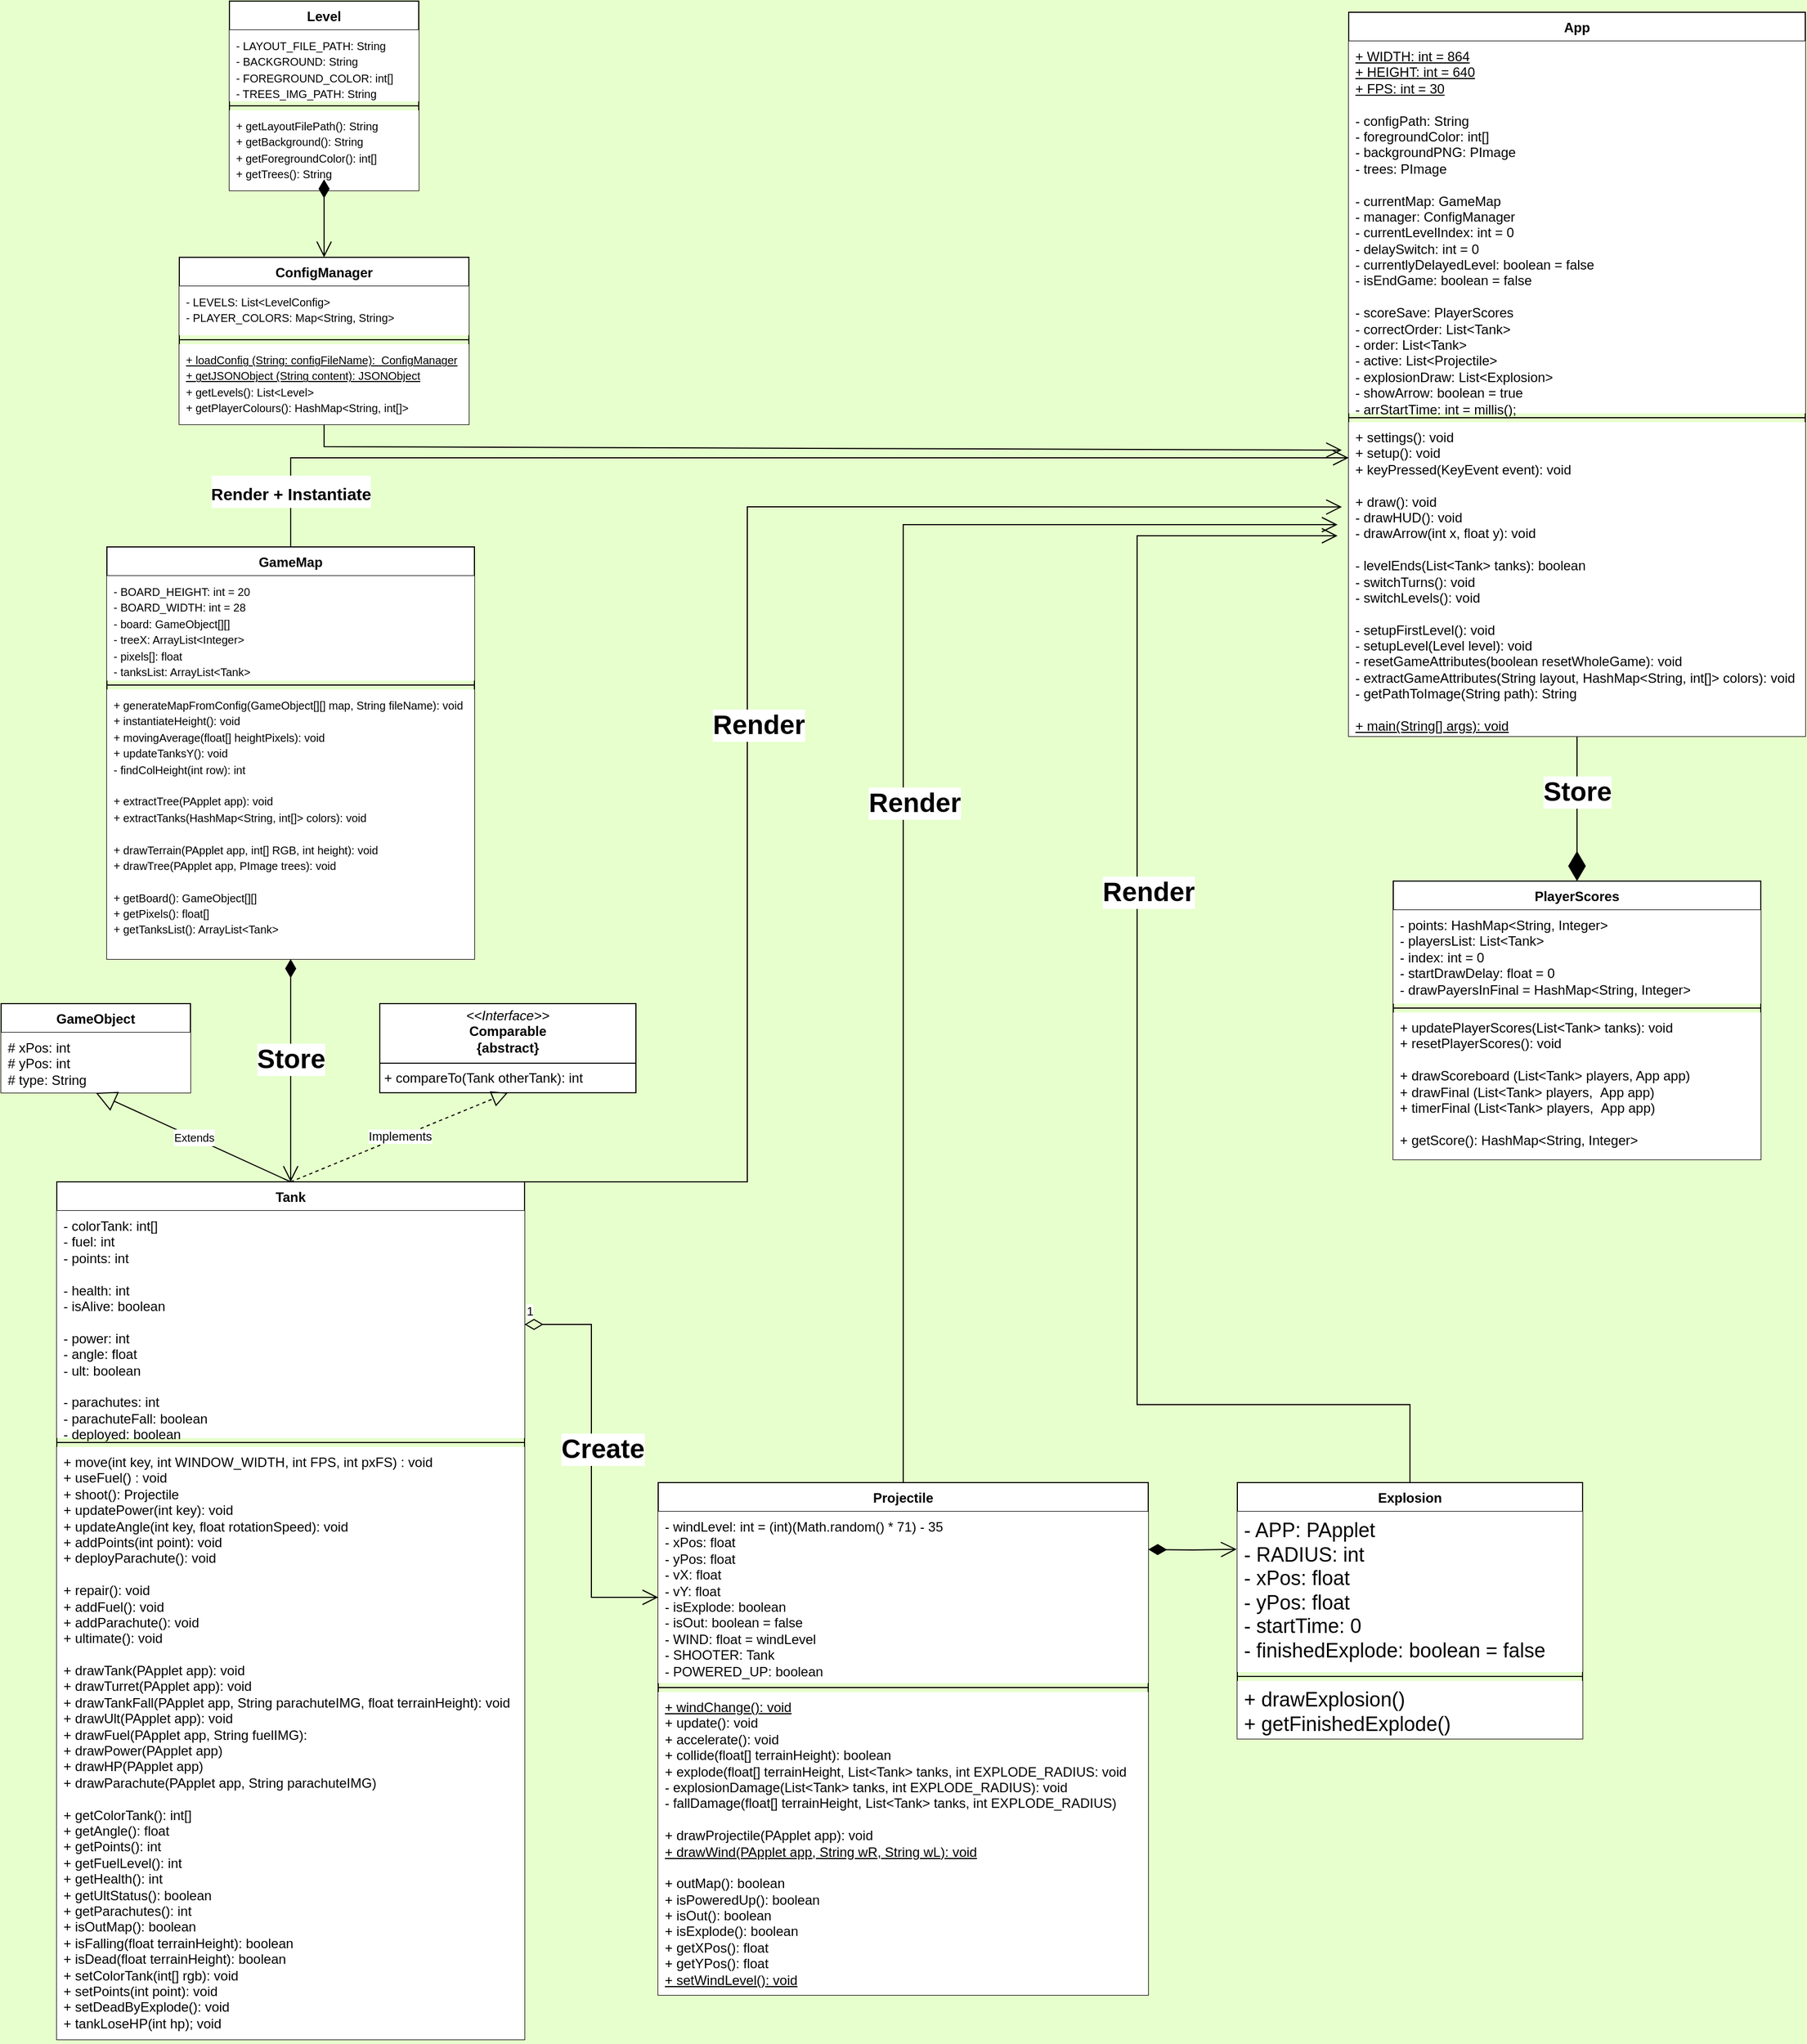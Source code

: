 <mxfile version="24.3.1" type="github">
  <diagram name="Page-1" id="6133507b-19e7-1e82-6fc7-422aa6c4b21f">
    <mxGraphModel dx="2035" dy="2058" grid="1" gridSize="10" guides="1" tooltips="1" connect="1" arrows="1" fold="1" page="1" pageScale="1" pageWidth="1100" pageHeight="850" background="#E6FFCC" math="0" shadow="0">
      <root>
        <mxCell id="0" />
        <mxCell id="1" parent="0" />
        <mxCell id="UTHU-1M57-vCMUskgQRw-25" value="Tank" style="swimlane;fontStyle=1;align=center;verticalAlign=top;childLayout=stackLayout;horizontal=1;startSize=26;horizontalStack=0;resizeParent=1;resizeParentMax=0;resizeLast=0;collapsible=1;marginBottom=0;whiteSpace=wrap;html=1;" parent="1" vertex="1">
          <mxGeometry x="130" y="910" width="420" height="770" as="geometry" />
        </mxCell>
        <mxCell id="UTHU-1M57-vCMUskgQRw-26" value="&lt;div&gt;- colorTank: int[]&lt;/div&gt;&lt;div&gt;- fuel: int&lt;/div&gt;&lt;div&gt;- points: int&lt;/div&gt;&lt;div&gt;&lt;br&gt;&lt;/div&gt;&lt;div&gt;- health: int&lt;/div&gt;&lt;div&gt;- isAlive: boolean&lt;/div&gt;&lt;div&gt;&lt;br&gt;&lt;/div&gt;&lt;div&gt;- power: int&lt;/div&gt;&lt;div&gt;- angle: float&lt;/div&gt;&lt;div&gt;- ult: boolean&lt;/div&gt;&lt;div&gt;&lt;br&gt;&lt;/div&gt;&lt;div&gt;- parachutes: int&lt;/div&gt;&lt;div&gt;- parachuteFall: boolean&lt;/div&gt;&lt;div&gt;- deployed: boolean&lt;/div&gt;" style="text;strokeColor=none;fillColor=default;align=left;verticalAlign=top;spacingLeft=4;spacingRight=4;overflow=hidden;rotatable=0;points=[[0,0.5],[1,0.5]];portConstraint=eastwest;whiteSpace=wrap;html=1;" parent="UTHU-1M57-vCMUskgQRw-25" vertex="1">
          <mxGeometry y="26" width="420" height="204" as="geometry" />
        </mxCell>
        <mxCell id="UTHU-1M57-vCMUskgQRw-27" value="" style="line;strokeWidth=1;fillColor=none;align=left;verticalAlign=middle;spacingTop=-1;spacingLeft=3;spacingRight=3;rotatable=0;labelPosition=right;points=[];portConstraint=eastwest;strokeColor=inherit;" parent="UTHU-1M57-vCMUskgQRw-25" vertex="1">
          <mxGeometry y="230" width="420" height="8" as="geometry" />
        </mxCell>
        <mxCell id="UTHU-1M57-vCMUskgQRw-28" value="&lt;font style=&quot;font-size: 12px;&quot;&gt;+ &lt;font style=&quot;&quot;&gt;move(int key,&amp;nbsp;&lt;/font&gt;&lt;/font&gt;&lt;span style=&quot;background-color: initial;&quot;&gt;int WINDOW_WIDTH,&amp;nbsp;&lt;/span&gt;&lt;span style=&quot;background-color: initial;&quot;&gt;int FPS,&amp;nbsp;&lt;/span&gt;&lt;span style=&quot;background-color: initial;&quot;&gt;int pxFS) : void&lt;/span&gt;&lt;div&gt;&lt;div&gt;+ useFuel() : void&lt;/div&gt;&lt;div&gt;+ shoot(): Projectile&lt;/div&gt;&lt;div&gt;&lt;div&gt;+ updatePower(int key): void&lt;/div&gt;&lt;/div&gt;&lt;div&gt;+ updateAngle(int key,&amp;nbsp;&lt;span style=&quot;background-color: initial;&quot;&gt;float rotationSpeed): void&lt;/span&gt;&lt;/div&gt;&lt;div&gt;+ addPoints(int point): void&lt;/div&gt;&lt;div&gt;+ deployParachute(): void&lt;/div&gt;&lt;div&gt;&lt;br&gt;&lt;/div&gt;&lt;div&gt;+ repair(): void&lt;/div&gt;&lt;div&gt;+ addFuel(): void&lt;/div&gt;&lt;div&gt;+ addParachute(): void&lt;/div&gt;&lt;div&gt;+ ultimate(): void&lt;/div&gt;&lt;div&gt;&lt;br&gt;&lt;/div&gt;&lt;div&gt;+ drawTank(PApplet app): void&lt;/div&gt;&lt;/div&gt;&lt;div&gt;+ drawTurret(PApplet app): void&lt;/div&gt;&lt;div&gt;+ drawTankFall(PApplet app,&amp;nbsp;&lt;span style=&quot;background-color: initial;&quot;&gt;String parachuteIMG,&amp;nbsp;&lt;/span&gt;&lt;span style=&quot;background-color: initial;&quot;&gt;float terrainHeight): void&lt;/span&gt;&lt;/div&gt;&lt;div&gt;+ drawUlt(PApplet app): void&lt;/div&gt;&lt;div&gt;+ drawFuel(PApplet app,&amp;nbsp;&lt;span style=&quot;background-color: initial;&quot;&gt;String fuelIMG):&amp;nbsp;&lt;/span&gt;&lt;/div&gt;&lt;div&gt;+ drawPower(PApplet app)&lt;/div&gt;&lt;div&gt;+ drawHP(PApplet app)&lt;/div&gt;&lt;div&gt;+ drawParachute(PApplet app, String&amp;nbsp;&lt;span style=&quot;background-color: initial;&quot;&gt;parachuteIMG&lt;/span&gt;&lt;span style=&quot;background-color: initial;&quot;&gt;)&lt;/span&gt;&lt;/div&gt;&lt;div&gt;&lt;br&gt;&lt;/div&gt;&lt;div&gt;+ getColorTank(): int[]&lt;/div&gt;&lt;div&gt;+ getAngle(): float&lt;/div&gt;&lt;div&gt;+ getPoints(): int&lt;/div&gt;&lt;div&gt;+ getFuelLevel(): int&lt;/div&gt;&lt;div&gt;+ getHealth(): int&lt;/div&gt;&lt;div&gt;+ getUltStatus(): boolean&lt;/div&gt;&lt;div&gt;+ getParachutes(): int&lt;/div&gt;&lt;div&gt;+ isOutMap(): boolean&lt;/div&gt;&lt;div&gt;+ isFalling(float terrainHeight): boolean&lt;/div&gt;&lt;div&gt;+ isDead(&lt;span style=&quot;background-color: initial;&quot;&gt;float terrainHeight&lt;/span&gt;&lt;span style=&quot;background-color: initial;&quot;&gt;): boolean&lt;/span&gt;&lt;/div&gt;&lt;div&gt;+ setColorTank(int[] rgb): void&lt;/div&gt;&lt;div&gt;+ setPoints(int point): void&lt;/div&gt;&lt;div&gt;+ setDeadByExplode(): void&lt;/div&gt;&lt;div&gt;+ tankLoseHP(int hp); void&lt;/div&gt;&lt;div&gt;&lt;br&gt;&lt;/div&gt;" style="text;strokeColor=none;fillColor=default;align=left;verticalAlign=top;spacingLeft=4;spacingRight=4;overflow=hidden;rotatable=0;points=[[0,0.5],[1,0.5]];portConstraint=eastwest;whiteSpace=wrap;html=1;" parent="UTHU-1M57-vCMUskgQRw-25" vertex="1">
          <mxGeometry y="238" width="420" height="532" as="geometry" />
        </mxCell>
        <mxCell id="UTHU-1M57-vCMUskgQRw-30" value="ConfigManager" style="swimlane;fontStyle=1;align=center;verticalAlign=top;childLayout=stackLayout;horizontal=1;startSize=26;horizontalStack=0;resizeParent=1;resizeParentMax=0;resizeLast=0;collapsible=1;marginBottom=0;whiteSpace=wrap;html=1;" parent="1" vertex="1">
          <mxGeometry x="240" y="80" width="260" height="150" as="geometry" />
        </mxCell>
        <mxCell id="UTHU-1M57-vCMUskgQRw-31" value="&lt;font style=&quot;font-size: 10px;&quot;&gt;- LEVELS: List&amp;lt;LevelConfig&amp;gt;&lt;/font&gt;&lt;div&gt;&lt;font style=&quot;font-size: 10px;&quot;&gt;- PLAYER_COLORS: Map&amp;lt;String, String&amp;gt;&lt;/font&gt;&lt;/div&gt;" style="text;strokeColor=none;fillColor=default;align=left;verticalAlign=top;spacingLeft=4;spacingRight=4;overflow=hidden;rotatable=0;points=[[0,0.5],[1,0.5]];portConstraint=eastwest;whiteSpace=wrap;html=1;" parent="UTHU-1M57-vCMUskgQRw-30" vertex="1">
          <mxGeometry y="26" width="260" height="44" as="geometry" />
        </mxCell>
        <mxCell id="UTHU-1M57-vCMUskgQRw-32" value="" style="line;strokeWidth=1;fillColor=none;align=left;verticalAlign=middle;spacingTop=-1;spacingLeft=3;spacingRight=3;rotatable=0;labelPosition=right;points=[];portConstraint=eastwest;strokeColor=inherit;" parent="UTHU-1M57-vCMUskgQRw-30" vertex="1">
          <mxGeometry y="70" width="260" height="8" as="geometry" />
        </mxCell>
        <mxCell id="UTHU-1M57-vCMUskgQRw-33" value="&lt;font style=&quot;font-size: 10px;&quot;&gt;&lt;u&gt;+ loadConfig (String: configFileName): &amp;nbsp;ConfigManager&lt;/u&gt;&lt;div style=&quot;font-size: 12px;&quot;&gt;&lt;font style=&quot;font-size: 10px;&quot;&gt;&lt;u&gt;+ getJSONObject (String content): JSONObject&lt;/u&gt;&lt;/font&gt;&lt;/div&gt;+ getLevels(): List&amp;lt;Level&amp;gt;&lt;/font&gt;&lt;div&gt;&lt;font style=&quot;font-size: 10px;&quot;&gt;+ getPlayerColours(): HashMap&amp;lt;String, int[]&amp;gt;&lt;/font&gt;&lt;/div&gt;" style="text;strokeColor=none;fillColor=default;align=left;verticalAlign=top;spacingLeft=4;spacingRight=4;overflow=hidden;rotatable=0;points=[[0,0.5],[1,0.5]];portConstraint=eastwest;whiteSpace=wrap;html=1;" parent="UTHU-1M57-vCMUskgQRw-30" vertex="1">
          <mxGeometry y="78" width="260" height="72" as="geometry" />
        </mxCell>
        <mxCell id="UTHU-1M57-vCMUskgQRw-36" value="Level" style="swimlane;fontStyle=1;align=center;verticalAlign=top;childLayout=stackLayout;horizontal=1;startSize=26;horizontalStack=0;resizeParent=1;resizeParentMax=0;resizeLast=0;collapsible=1;marginBottom=0;whiteSpace=wrap;html=1;" parent="1" vertex="1">
          <mxGeometry x="285" y="-150" width="170" height="170" as="geometry" />
        </mxCell>
        <mxCell id="UTHU-1M57-vCMUskgQRw-37" value="&lt;div&gt;&lt;font style=&quot;font-size: 10px;&quot;&gt;- LAYOUT_FILE_PATH:&amp;nbsp;&lt;/font&gt;&lt;span style=&quot;font-size: 10px;&quot;&gt;String&lt;/span&gt;&lt;br&gt;&lt;/div&gt;&lt;div&gt;&lt;span style=&quot;background-color: initial;&quot;&gt;&lt;font style=&quot;font-size: 10px;&quot;&gt;- BACKGROUND:&amp;nbsp;&lt;/font&gt;&lt;/span&gt;&lt;span style=&quot;font-size: 10px;&quot;&gt;String&amp;nbsp;&lt;/span&gt;&lt;div&gt;&lt;font style=&quot;font-size: 10px;&quot;&gt;- FOREGROUND_COLOR: int[]&lt;/font&gt;&lt;/div&gt;&lt;div&gt;&lt;font style=&quot;font-size: 10px;&quot;&gt;- TREES_IMG_PATH:&amp;nbsp;&lt;/font&gt;&lt;span style=&quot;font-size: 10px; background-color: initial;&quot;&gt;String&lt;/span&gt;&lt;/div&gt;&lt;/div&gt;" style="text;strokeColor=none;fillColor=default;align=left;verticalAlign=top;spacingLeft=4;spacingRight=4;overflow=hidden;rotatable=0;points=[[0,0.5],[1,0.5]];portConstraint=eastwest;whiteSpace=wrap;html=1;" parent="UTHU-1M57-vCMUskgQRw-36" vertex="1">
          <mxGeometry y="26" width="170" height="64" as="geometry" />
        </mxCell>
        <mxCell id="UTHU-1M57-vCMUskgQRw-38" value="" style="line;strokeWidth=1;fillColor=none;align=left;verticalAlign=middle;spacingTop=-1;spacingLeft=3;spacingRight=3;rotatable=0;labelPosition=right;points=[];portConstraint=eastwest;strokeColor=inherit;" parent="UTHU-1M57-vCMUskgQRw-36" vertex="1">
          <mxGeometry y="90" width="170" height="8" as="geometry" />
        </mxCell>
        <mxCell id="UTHU-1M57-vCMUskgQRw-39" value="&lt;font size=&quot;1&quot;&gt;+ getLayoutFilePath(): String&lt;/font&gt;&lt;div&gt;&lt;font size=&quot;1&quot;&gt;+ getBackground(): String&lt;/font&gt;&lt;/div&gt;&lt;div&gt;&lt;font size=&quot;1&quot;&gt;+ getForegroundColor(): int[]&lt;/font&gt;&lt;/div&gt;&lt;div&gt;&lt;font size=&quot;1&quot;&gt;+ getTrees(): String&lt;/font&gt;&lt;/div&gt;" style="text;strokeColor=none;fillColor=default;align=left;verticalAlign=top;spacingLeft=4;spacingRight=4;overflow=hidden;rotatable=0;points=[[0,0.5],[1,0.5]];portConstraint=eastwest;whiteSpace=wrap;html=1;" parent="UTHU-1M57-vCMUskgQRw-36" vertex="1">
          <mxGeometry y="98" width="170" height="72" as="geometry" />
        </mxCell>
        <mxCell id="UTHU-1M57-vCMUskgQRw-44" value="Projectile" style="swimlane;fontStyle=1;align=center;verticalAlign=top;childLayout=stackLayout;horizontal=1;startSize=26;horizontalStack=0;resizeParent=1;resizeParentMax=0;resizeLast=0;collapsible=1;marginBottom=0;whiteSpace=wrap;html=1;" parent="1" vertex="1">
          <mxGeometry x="670" y="1180" width="440" height="460" as="geometry" />
        </mxCell>
        <mxCell id="UTHU-1M57-vCMUskgQRw-45" value="&lt;div&gt;&lt;font style=&quot;font-size: 12px;&quot;&gt;- windLevel: int = (int)(Math.random() * 71) - 35&amp;nbsp;&lt;/font&gt;&lt;/div&gt;&lt;div&gt;&lt;font style=&quot;font-size: 12px;&quot;&gt;- xPos: float&lt;/font&gt;&lt;/div&gt;&lt;div&gt;&lt;font style=&quot;font-size: 12px;&quot;&gt;- yPos: float&lt;/font&gt;&lt;/div&gt;&lt;div&gt;&lt;font style=&quot;font-size: 12px;&quot;&gt;- vX: float&lt;/font&gt;&lt;/div&gt;&lt;div&gt;&lt;font style=&quot;font-size: 12px;&quot;&gt;- vY: float&lt;/font&gt;&lt;/div&gt;&lt;div&gt;&lt;font style=&quot;font-size: 12px;&quot;&gt;- isExplode: boolean&lt;/font&gt;&lt;/div&gt;&lt;div&gt;&lt;font style=&quot;font-size: 12px;&quot;&gt;- isOut: boolean = false&lt;/font&gt;&lt;/div&gt;&lt;div&gt;&lt;font style=&quot;font-size: 12px;&quot;&gt;- WIND: float = windLevel&lt;/font&gt;&lt;/div&gt;&lt;div&gt;&lt;font style=&quot;font-size: 12px;&quot;&gt;- SHOOTER: Tank&lt;/font&gt;&lt;/div&gt;&lt;div&gt;&lt;font style=&quot;font-size: 12px;&quot;&gt;- POWERED_UP: boolean&lt;/font&gt;&lt;/div&gt;&lt;div&gt;&lt;font style=&quot;font-size: 10px;&quot;&gt;&lt;br&gt;&lt;/font&gt;&lt;/div&gt;" style="text;strokeColor=none;fillColor=default;align=left;verticalAlign=top;spacingLeft=4;spacingRight=4;overflow=hidden;rotatable=0;points=[[0,0.5],[1,0.5]];portConstraint=eastwest;whiteSpace=wrap;html=1;" parent="UTHU-1M57-vCMUskgQRw-44" vertex="1">
          <mxGeometry y="26" width="440" height="154" as="geometry" />
        </mxCell>
        <mxCell id="UTHU-1M57-vCMUskgQRw-46" value="" style="line;strokeWidth=1;fillColor=none;align=left;verticalAlign=middle;spacingTop=-1;spacingLeft=3;spacingRight=3;rotatable=0;labelPosition=right;points=[];portConstraint=eastwest;strokeColor=inherit;" parent="UTHU-1M57-vCMUskgQRw-44" vertex="1">
          <mxGeometry y="180" width="440" height="8" as="geometry" />
        </mxCell>
        <mxCell id="UTHU-1M57-vCMUskgQRw-47" value="&lt;font style=&quot;font-size: 12px;&quot;&gt;&lt;u&gt;+ windChange(): void&lt;/u&gt;&lt;/font&gt;&lt;div&gt;&lt;font style=&quot;font-size: 12px;&quot;&gt;+ update(): void&lt;/font&gt;&lt;/div&gt;&lt;div&gt;&lt;font style=&quot;font-size: 12px;&quot;&gt;+ accelerate(): void&lt;/font&gt;&lt;/div&gt;&lt;div&gt;&lt;font style=&quot;font-size: 12px;&quot;&gt;+ collide(float[] terrainHeight): boolean&lt;/font&gt;&lt;/div&gt;&lt;div&gt;&lt;font style=&quot;font-size: 12px;&quot;&gt;+ explode(float[] terrainHeight, List&amp;lt;Tank&amp;gt; tanks, int EXPLODE_RADIUS: void&lt;/font&gt;&lt;/div&gt;&lt;div&gt;&lt;font style=&quot;font-size: 12px;&quot;&gt;- explosionDamage(List&amp;lt;Tank&amp;gt; tanks, int EXPLODE_RADIUS): void&lt;/font&gt;&lt;/div&gt;&lt;div&gt;&lt;font style=&quot;font-size: 12px;&quot;&gt;- fallDamage(float[] terrainHeight, List&amp;lt;Tank&amp;gt; tanks, int EXPLODE_RADIUS)&lt;/font&gt;&lt;/div&gt;&lt;div&gt;&lt;font style=&quot;font-size: 12px;&quot;&gt;&lt;br&gt;&lt;/font&gt;&lt;/div&gt;&lt;div&gt;&lt;font style=&quot;font-size: 12px;&quot;&gt;+ drawProjectile(PApplet app): void&lt;/font&gt;&lt;/div&gt;&lt;div&gt;&lt;font style=&quot;font-size: 12px;&quot;&gt;&lt;u&gt;+ drawWind(PApplet app, String wR, String wL): void&lt;/u&gt;&lt;/font&gt;&lt;/div&gt;&lt;div&gt;&lt;br&gt;&lt;/div&gt;&lt;div&gt;+ outMap(): boolean&lt;/div&gt;&lt;div&gt;+ isPoweredUp(): boolean&lt;/div&gt;&lt;div&gt;+ isOut(): boolean&lt;/div&gt;&lt;div&gt;+ isExplode(): boolean&lt;/div&gt;&lt;div&gt;+ getXPos(): float&lt;/div&gt;&lt;div&gt;+ getYPos(): float&lt;/div&gt;&lt;div&gt;&lt;u&gt;+ setWindLevel(): void&lt;/u&gt;&lt;/div&gt;" style="text;strokeColor=none;fillColor=default;align=left;verticalAlign=top;spacingLeft=4;spacingRight=4;overflow=hidden;rotatable=0;points=[[0,0.5],[1,0.5]];portConstraint=eastwest;whiteSpace=wrap;html=1;" parent="UTHU-1M57-vCMUskgQRw-44" vertex="1">
          <mxGeometry y="188" width="440" height="272" as="geometry" />
        </mxCell>
        <mxCell id="UTHU-1M57-vCMUskgQRw-48" value="GameMap" style="swimlane;fontStyle=1;align=center;verticalAlign=top;childLayout=stackLayout;horizontal=1;startSize=26;horizontalStack=0;resizeParent=1;resizeParentMax=0;resizeLast=0;collapsible=1;marginBottom=0;whiteSpace=wrap;html=1;" parent="1" vertex="1">
          <mxGeometry x="175" y="340" width="330" height="370" as="geometry" />
        </mxCell>
        <mxCell id="UTHU-1M57-vCMUskgQRw-49" value="&lt;div&gt;&lt;font style=&quot;font-size: 10px;&quot;&gt;- BOARD_HEIGHT: int = 20&lt;/font&gt;&lt;/div&gt;&lt;div&gt;&lt;font style=&quot;font-size: 10px;&quot;&gt;- BOARD_WIDTH: int = 28&lt;/font&gt;&lt;/div&gt;&lt;font style=&quot;font-size: 10px;&quot;&gt;- board: GameObject[][]&lt;/font&gt;&lt;div&gt;&lt;font style=&quot;font-size: 10px;&quot;&gt;- treeX: ArrayList&amp;lt;Integer&amp;gt;&lt;/font&gt;&lt;/div&gt;&lt;div&gt;&lt;font style=&quot;font-size: 10px;&quot;&gt;- pixels[]: float&lt;/font&gt;&lt;/div&gt;&lt;div&gt;&lt;font style=&quot;font-size: 10px;&quot;&gt;- tanksList: ArrayList&amp;lt;Tank&amp;gt;&lt;/font&gt;&lt;/div&gt;" style="text;strokeColor=none;fillColor=default;align=left;verticalAlign=top;spacingLeft=4;spacingRight=4;overflow=hidden;rotatable=0;points=[[0,0.5],[1,0.5]];portConstraint=eastwest;whiteSpace=wrap;html=1;" parent="UTHU-1M57-vCMUskgQRw-48" vertex="1">
          <mxGeometry y="26" width="330" height="94" as="geometry" />
        </mxCell>
        <mxCell id="UTHU-1M57-vCMUskgQRw-50" value="" style="line;strokeWidth=1;fillColor=none;align=left;verticalAlign=middle;spacingTop=-1;spacingLeft=3;spacingRight=3;rotatable=0;labelPosition=right;points=[];portConstraint=eastwest;strokeColor=inherit;" parent="UTHU-1M57-vCMUskgQRw-48" vertex="1">
          <mxGeometry y="120" width="330" height="8" as="geometry" />
        </mxCell>
        <mxCell id="UTHU-1M57-vCMUskgQRw-51" value="&lt;font style=&quot;font-size: 10px;&quot;&gt;+ generateMapFromConfig&lt;/font&gt;&lt;span style=&quot;font-size: 10px; background-color: initial;&quot;&gt;(GameObject[][] map,&amp;nbsp;&lt;/span&gt;&lt;span style=&quot;background-color: initial; font-size: 10px;&quot;&gt;String fileName): void&lt;/span&gt;&lt;div&gt;&lt;font size=&quot;1&quot;&gt;+ instantiateHeight(): void&lt;br&gt;&lt;/font&gt;&lt;div&gt;&lt;div&gt;&lt;font style=&quot;font-size: 10px;&quot;&gt;+ movingAverage(float[] heightPixels): void&lt;/font&gt;&lt;div&gt;&lt;span style=&quot;font-size: x-small;&quot;&gt;+ updateTanksY(): void&lt;/span&gt;&lt;br&gt;&lt;/div&gt;&lt;/div&gt;&lt;/div&gt;&lt;div&gt;&lt;div&gt;&lt;span style=&quot;font-size: x-small;&quot;&gt;- findColHeight(int row): int&lt;/span&gt;&lt;/div&gt;&lt;/div&gt;&lt;div&gt;&lt;br&gt;&lt;/div&gt;&lt;div&gt;&lt;font style=&quot;font-size: 10px;&quot;&gt;+ extractTree(PApplet app): void&lt;/font&gt;&lt;/div&gt;&lt;/div&gt;&lt;div&gt;&lt;font style=&quot;font-size: 10px;&quot;&gt;+ extractTanks(HashMap&amp;lt;String, int[]&amp;gt; colors): void&lt;/font&gt;&lt;/div&gt;&lt;div&gt;&lt;font style=&quot;font-size: 10px;&quot;&gt;&lt;br&gt;&lt;/font&gt;&lt;/div&gt;&lt;div&gt;&lt;font style=&quot;font-size: 10px;&quot;&gt;+ drawTerrain(PApplet app, int[] RGB, int height): void&lt;/font&gt;&lt;/div&gt;&lt;div&gt;&lt;font style=&quot;font-size: 10px;&quot;&gt;+ drawTree(PApplet app, PImage trees): void&lt;/font&gt;&lt;/div&gt;&lt;div&gt;&lt;font style=&quot;font-size: 10px;&quot;&gt;&lt;br&gt;&lt;/font&gt;&lt;/div&gt;&lt;div&gt;&lt;font style=&quot;font-size: 10px;&quot;&gt;+ getBoard(): GameObject[][]&lt;/font&gt;&lt;/div&gt;&lt;div&gt;&lt;font style=&quot;font-size: 10px;&quot;&gt;+ getPixels(): float[]&lt;/font&gt;&lt;/div&gt;&lt;div&gt;&lt;font style=&quot;font-size: 10px;&quot;&gt;+ getTanksList(): ArrayList&amp;lt;Tank&amp;gt;&lt;/font&gt;&lt;/div&gt;" style="text;strokeColor=none;fillColor=default;align=left;verticalAlign=top;spacingLeft=4;spacingRight=4;overflow=hidden;rotatable=0;points=[[0,0.5],[1,0.5]];portConstraint=eastwest;whiteSpace=wrap;html=1;" parent="UTHU-1M57-vCMUskgQRw-48" vertex="1">
          <mxGeometry y="128" width="330" height="242" as="geometry" />
        </mxCell>
        <mxCell id="vv2smBv1t-94EoNuKPWK-23" value="GameObject" style="swimlane;fontStyle=1;align=center;verticalAlign=top;childLayout=stackLayout;horizontal=1;startSize=26;horizontalStack=0;resizeParent=1;resizeParentMax=0;resizeLast=0;collapsible=1;marginBottom=0;whiteSpace=wrap;html=1;" parent="1" vertex="1">
          <mxGeometry x="80" y="750" width="170" height="80" as="geometry" />
        </mxCell>
        <mxCell id="vv2smBv1t-94EoNuKPWK-24" value="&lt;font style=&quot;font-size: 12px;&quot;&gt;# xPos: int&lt;/font&gt;&lt;div&gt;&lt;font style=&quot;font-size: 12px;&quot;&gt;# yPos: int&lt;/font&gt;&lt;/div&gt;&lt;div&gt;&lt;font style=&quot;font-size: 12px;&quot;&gt;# type: String&lt;/font&gt;&lt;/div&gt;" style="text;strokeColor=none;fillColor=default;align=left;verticalAlign=top;spacingLeft=4;spacingRight=4;overflow=hidden;rotatable=0;points=[[0,0.5],[1,0.5]];portConstraint=eastwest;whiteSpace=wrap;html=1;" parent="vv2smBv1t-94EoNuKPWK-23" vertex="1">
          <mxGeometry y="26" width="170" height="54" as="geometry" />
        </mxCell>
        <mxCell id="OTiGFBfn2zHBZvvq7VCK-6" value="&lt;font style=&quot;font-size: 10px;&quot;&gt;Extends&lt;/font&gt;" style="endArrow=block;endSize=16;endFill=0;html=1;rounded=0;fontSize=12;curved=1;exitX=0.5;exitY=0;exitDx=0;exitDy=0;entryX=0.5;entryY=1;entryDx=0;entryDy=0;" parent="1" source="UTHU-1M57-vCMUskgQRw-25" target="vv2smBv1t-94EoNuKPWK-23" edge="1">
          <mxGeometry width="160" relative="1" as="geometry">
            <mxPoint x="359.5" y="878" as="sourcePoint" />
            <mxPoint x="359.5" y="818" as="targetPoint" />
          </mxGeometry>
        </mxCell>
        <mxCell id="OTiGFBfn2zHBZvvq7VCK-9" style="edgeStyle=none;curved=1;rounded=0;orthogonalLoop=1;jettySize=auto;html=1;exitX=0.5;exitY=0;exitDx=0;exitDy=0;fontSize=12;startSize=8;endSize=8;" parent="1" edge="1">
          <mxGeometry relative="1" as="geometry">
            <mxPoint x="1230" y="600" as="sourcePoint" />
            <mxPoint x="1230" y="600" as="targetPoint" />
          </mxGeometry>
        </mxCell>
        <mxCell id="MKVSj6SHnjrNCDTzluq0-2" value="&lt;p style=&quot;margin:0px;margin-top:4px;text-align:center;&quot;&gt;&lt;i&gt;&amp;lt;&amp;lt;Interface&amp;gt;&amp;gt;&lt;/i&gt;&lt;br&gt;&lt;b&gt;Comparable&lt;/b&gt;&lt;/p&gt;&lt;div style=&quot;text-align: center;&quot;&gt;&lt;b&gt;{abstract}&lt;/b&gt;&lt;/div&gt;&lt;hr size=&quot;1&quot; style=&quot;border-style:solid;&quot;&gt;&lt;p style=&quot;margin:0px;margin-left:4px;&quot;&gt;+ compareTo(Tank otherTank): int&lt;/p&gt;" style="verticalAlign=top;align=left;overflow=fill;html=1;whiteSpace=wrap;" parent="1" vertex="1">
          <mxGeometry x="420" y="750" width="230" height="80" as="geometry" />
        </mxCell>
        <mxCell id="MKVSj6SHnjrNCDTzluq0-3" value="" style="endArrow=block;dashed=1;endFill=0;endSize=12;html=1;rounded=0;exitX=0.5;exitY=0;exitDx=0;exitDy=0;entryX=0.5;entryY=1;entryDx=0;entryDy=0;" parent="1" source="UTHU-1M57-vCMUskgQRw-25" target="MKVSj6SHnjrNCDTzluq0-2" edge="1">
          <mxGeometry width="160" relative="1" as="geometry">
            <mxPoint x="360" y="869.5" as="sourcePoint" />
            <mxPoint x="520" y="869.5" as="targetPoint" />
          </mxGeometry>
        </mxCell>
        <mxCell id="MKVSj6SHnjrNCDTzluq0-4" value="Implements" style="edgeLabel;html=1;align=center;verticalAlign=middle;resizable=0;points=[];" parent="MKVSj6SHnjrNCDTzluq0-3" vertex="1" connectable="0">
          <mxGeometry x="0.011" y="1" relative="1" as="geometry">
            <mxPoint as="offset" />
          </mxGeometry>
        </mxCell>
        <mxCell id="HNsEuWhfUiNUjsveQ-pI-1" value="Explosion" style="swimlane;fontStyle=1;align=center;verticalAlign=top;childLayout=stackLayout;horizontal=1;startSize=26;horizontalStack=0;resizeParent=1;resizeParentMax=0;resizeLast=0;collapsible=1;marginBottom=0;whiteSpace=wrap;html=1;" parent="1" vertex="1">
          <mxGeometry x="1190" y="1180" width="310" height="230" as="geometry" />
        </mxCell>
        <mxCell id="HNsEuWhfUiNUjsveQ-pI-2" value="&lt;font style=&quot;font-size: 18px;&quot;&gt;- APP: PApplet&lt;/font&gt;&lt;div&gt;&lt;font style=&quot;font-size: 18px;&quot;&gt;- RADIUS: int&lt;br&gt;&lt;/font&gt;&lt;/div&gt;&lt;div&gt;&lt;font style=&quot;font-size: 18px;&quot;&gt;- xPos: float&lt;/font&gt;&lt;/div&gt;&lt;div&gt;&lt;font style=&quot;font-size: 18px;&quot;&gt;- yPos: float&lt;/font&gt;&lt;/div&gt;&lt;div&gt;&lt;font style=&quot;font-size: 18px;&quot;&gt;- startTime: 0&lt;/font&gt;&lt;/div&gt;&lt;div&gt;&lt;font style=&quot;font-size: 18px;&quot;&gt;- finishedExplode: boolean = false&lt;/font&gt;&lt;/div&gt;" style="text;strokeColor=none;fillColor=default;align=left;verticalAlign=top;spacingLeft=4;spacingRight=4;overflow=hidden;rotatable=0;points=[[0,0.5],[1,0.5]];portConstraint=eastwest;whiteSpace=wrap;html=1;" parent="HNsEuWhfUiNUjsveQ-pI-1" vertex="1">
          <mxGeometry y="26" width="310" height="144" as="geometry" />
        </mxCell>
        <mxCell id="HNsEuWhfUiNUjsveQ-pI-3" value="" style="line;strokeWidth=1;fillColor=none;align=left;verticalAlign=middle;spacingTop=-1;spacingLeft=3;spacingRight=3;rotatable=0;labelPosition=right;points=[];portConstraint=eastwest;strokeColor=inherit;" parent="HNsEuWhfUiNUjsveQ-pI-1" vertex="1">
          <mxGeometry y="170" width="310" height="8" as="geometry" />
        </mxCell>
        <mxCell id="HNsEuWhfUiNUjsveQ-pI-4" value="&lt;font style=&quot;font-size: 18px;&quot;&gt;+ drawExplosion()&lt;/font&gt;&lt;div&gt;&lt;font style=&quot;font-size: 18px;&quot;&gt;+ getFinishedExplode()&lt;/font&gt;&lt;/div&gt;" style="text;strokeColor=none;fillColor=default;align=left;verticalAlign=top;spacingLeft=4;spacingRight=4;overflow=hidden;rotatable=0;points=[[0,0.5],[1,0.5]];portConstraint=eastwest;whiteSpace=wrap;html=1;" parent="HNsEuWhfUiNUjsveQ-pI-1" vertex="1">
          <mxGeometry y="178" width="310" height="52" as="geometry" />
        </mxCell>
        <mxCell id="BkHAClC3e8f7iDP6U--B-5" value="PlayerScores" style="swimlane;fontStyle=1;align=center;verticalAlign=top;childLayout=stackLayout;horizontal=1;startSize=26;horizontalStack=0;resizeParent=1;resizeParentMax=0;resizeLast=0;collapsible=1;marginBottom=0;whiteSpace=wrap;html=1;" parent="1" vertex="1">
          <mxGeometry x="1330" y="640" width="330" height="250" as="geometry" />
        </mxCell>
        <mxCell id="BkHAClC3e8f7iDP6U--B-6" value="- points: HashMap&amp;lt;String, Integer&amp;gt;&lt;div&gt;- playersList: List&amp;lt;Tank&amp;gt;&lt;/div&gt;&lt;div&gt;- index: int = 0&lt;/div&gt;&lt;div&gt;- startDrawDelay: float = 0&lt;/div&gt;&lt;div&gt;- drawPayersInFinal = HashMap&amp;lt;String, Integer&amp;gt;&lt;/div&gt;" style="text;strokeColor=none;fillColor=default;align=left;verticalAlign=top;spacingLeft=4;spacingRight=4;overflow=hidden;rotatable=0;points=[[0,0.5],[1,0.5]];portConstraint=eastwest;whiteSpace=wrap;html=1;" parent="BkHAClC3e8f7iDP6U--B-5" vertex="1">
          <mxGeometry y="26" width="330" height="84" as="geometry" />
        </mxCell>
        <mxCell id="BkHAClC3e8f7iDP6U--B-7" value="" style="line;strokeWidth=1;fillColor=none;align=left;verticalAlign=middle;spacingTop=-1;spacingLeft=3;spacingRight=3;rotatable=0;labelPosition=right;points=[];portConstraint=eastwest;strokeColor=inherit;" parent="BkHAClC3e8f7iDP6U--B-5" vertex="1">
          <mxGeometry y="110" width="330" height="8" as="geometry" />
        </mxCell>
        <mxCell id="BkHAClC3e8f7iDP6U--B-8" value="+ updatePlayerScores(List&amp;lt;Tank&amp;gt; tanks): void&lt;div&gt;+ resetPlayerScores(&lt;span style=&quot;background-color: initial;&quot;&gt;): void&lt;/span&gt;&lt;/div&gt;&lt;div&gt;&lt;span style=&quot;background-color: initial;&quot;&gt;&lt;br&gt;&lt;/span&gt;&lt;/div&gt;&lt;div&gt;&lt;span style=&quot;background-color: initial;&quot;&gt;+ drawScoreboard (&lt;/span&gt;&lt;span style=&quot;background-color: initial;&quot;&gt;List&amp;lt;Tank&amp;gt; players&lt;/span&gt;&lt;span style=&quot;background-color: initial;&quot;&gt;, App app)&lt;/span&gt;&lt;/div&gt;&lt;div&gt;&lt;span style=&quot;background-color: initial;&quot;&gt;+ drawFinal&lt;/span&gt;&lt;span style=&quot;background-color: initial;&quot;&gt;&amp;nbsp;(&lt;/span&gt;&lt;span style=&quot;background-color: initial;&quot;&gt;List&amp;lt;Tank&amp;gt; players,&amp;nbsp;&lt;/span&gt;&lt;span style=&quot;background-color: initial;&quot;&gt;&amp;nbsp;App app)&lt;/span&gt;&lt;br&gt;&lt;/div&gt;&lt;div&gt;&lt;div&gt;&lt;span style=&quot;background-color: initial;&quot;&gt;+ timerFinal (&lt;/span&gt;&lt;span style=&quot;background-color: initial;&quot;&gt;List&amp;lt;Tank&amp;gt; players,&amp;nbsp;&lt;/span&gt;&lt;span style=&quot;background-color: initial;&quot;&gt;&amp;nbsp;App app)&lt;/span&gt;&lt;br&gt;&lt;/div&gt;&lt;/div&gt;&lt;div&gt;&lt;span style=&quot;background-color: initial;&quot;&gt;&lt;br&gt;&lt;/span&gt;&lt;/div&gt;&lt;div&gt;&lt;span style=&quot;background-color: initial;&quot;&gt;+ getScore(): HashMap&amp;lt;String, Integer&amp;gt;&amp;nbsp;&lt;/span&gt;&lt;/div&gt;&lt;div&gt;&lt;span style=&quot;background-color: initial;&quot;&gt;&lt;br&gt;&lt;/span&gt;&lt;/div&gt;&lt;div&gt;&lt;span style=&quot;background-color: initial;&quot;&gt;&lt;br&gt;&lt;/span&gt;&lt;/div&gt;" style="text;strokeColor=none;fillColor=default;align=left;verticalAlign=top;spacingLeft=4;spacingRight=4;overflow=hidden;rotatable=0;points=[[0,0.5],[1,0.5]];portConstraint=eastwest;whiteSpace=wrap;html=1;" parent="BkHAClC3e8f7iDP6U--B-5" vertex="1">
          <mxGeometry y="118" width="330" height="132" as="geometry" />
        </mxCell>
        <mxCell id="BkHAClC3e8f7iDP6U--B-9" value="App" style="swimlane;fontStyle=1;align=center;verticalAlign=top;childLayout=stackLayout;horizontal=1;startSize=26;horizontalStack=0;resizeParent=1;resizeParentMax=0;resizeLast=0;collapsible=1;marginBottom=0;whiteSpace=wrap;html=1;" parent="1" vertex="1">
          <mxGeometry x="1290" y="-140" width="410" height="650" as="geometry" />
        </mxCell>
        <mxCell id="BkHAClC3e8f7iDP6U--B-10" value="&lt;u&gt;+ WIDTH: int = 864&lt;/u&gt;&lt;div&gt;&lt;u&gt;+ HEIGHT: int = 640&lt;/u&gt;&lt;/div&gt;&lt;div&gt;&lt;u&gt;+ FPS: int = 30&lt;/u&gt;&lt;/div&gt;&lt;div&gt;&lt;br&gt;&lt;/div&gt;&lt;div&gt;- configPath: String&lt;/div&gt;&lt;div&gt;- foregroundColor: int[]&lt;/div&gt;&lt;div&gt;- backgroundPNG: PImage&lt;/div&gt;&lt;div&gt;- trees: PImage&lt;/div&gt;&lt;div&gt;&lt;br&gt;&lt;/div&gt;&lt;div&gt;- currentMap: GameMap&lt;/div&gt;&lt;div&gt;- manager: ConfigManager&lt;/div&gt;&lt;div&gt;- currentLevelIndex: int = 0&lt;/div&gt;&lt;div&gt;- delaySwitch: int = 0&lt;/div&gt;&lt;div&gt;- currentlyDelayedLevel: boolean = false&lt;/div&gt;&lt;div&gt;- isEndGame: boolean = false&lt;/div&gt;&lt;div&gt;&lt;br&gt;&lt;/div&gt;&lt;div&gt;- scoreSave: PlayerScores&lt;/div&gt;&lt;div&gt;- correctOrder: List&amp;lt;Tank&amp;gt;&amp;nbsp;&lt;/div&gt;&lt;div&gt;- order: List&amp;lt;Tank&amp;gt;&lt;/div&gt;&lt;div&gt;- active: List&amp;lt;Projectile&amp;gt;&lt;/div&gt;&lt;div&gt;- explosionDraw: List&amp;lt;Explosion&amp;gt;&lt;/div&gt;&lt;div&gt;- showArrow: boolean = true&lt;/div&gt;&lt;div&gt;- arrStartTime: int = millis();&lt;/div&gt;" style="text;strokeColor=none;fillColor=default;align=left;verticalAlign=top;spacingLeft=4;spacingRight=4;overflow=hidden;rotatable=0;points=[[0,0.5],[1,0.5]];portConstraint=eastwest;whiteSpace=wrap;html=1;" parent="BkHAClC3e8f7iDP6U--B-9" vertex="1">
          <mxGeometry y="26" width="410" height="334" as="geometry" />
        </mxCell>
        <mxCell id="BkHAClC3e8f7iDP6U--B-11" value="" style="line;strokeWidth=1;fillColor=none;align=left;verticalAlign=middle;spacingTop=-1;spacingLeft=3;spacingRight=3;rotatable=0;labelPosition=right;points=[];portConstraint=eastwest;strokeColor=inherit;" parent="BkHAClC3e8f7iDP6U--B-9" vertex="1">
          <mxGeometry y="360" width="410" height="8" as="geometry" />
        </mxCell>
        <mxCell id="BkHAClC3e8f7iDP6U--B-12" value="+ settings(): void&lt;div&gt;+ setup(): void&lt;/div&gt;&lt;div&gt;+ keyPressed(KeyEvent event): void&lt;/div&gt;&lt;div&gt;&lt;br&gt;&lt;/div&gt;&lt;div&gt;+ draw(): void&lt;/div&gt;&lt;div&gt;- drawHUD(): void&lt;/div&gt;&lt;div&gt;- drawArrow(int x, float y): void&lt;/div&gt;&lt;div&gt;&lt;br&gt;&lt;/div&gt;&lt;div&gt;- levelEnds(List&amp;lt;Tank&amp;gt; tanks): boolean&lt;/div&gt;&lt;div&gt;- switchTurns(): void&lt;/div&gt;&lt;div&gt;- switchLevels(): void&lt;/div&gt;&lt;div&gt;&lt;br&gt;&lt;/div&gt;&lt;div&gt;- setupFirstLevel(): void&lt;/div&gt;&lt;div&gt;- setupLevel(Level level): void&lt;/div&gt;&lt;div&gt;- resetGameAttributes(boolean resetWholeGame): void&lt;/div&gt;&lt;div&gt;- extractGameAttributes(String layout, HashMap&amp;lt;String, int[]&amp;gt; colors): void&lt;/div&gt;&lt;div&gt;- getPathToImage(String path): String&lt;/div&gt;&lt;div&gt;&lt;br&gt;&lt;/div&gt;&lt;div&gt;&lt;u&gt;+ main(String[] args): void&lt;/u&gt;&lt;/div&gt;" style="text;strokeColor=none;fillColor=default;align=left;verticalAlign=top;spacingLeft=4;spacingRight=4;overflow=hidden;rotatable=0;points=[[0,0.5],[1,0.5]];portConstraint=eastwest;whiteSpace=wrap;html=1;" parent="BkHAClC3e8f7iDP6U--B-9" vertex="1">
          <mxGeometry y="368" width="410" height="282" as="geometry" />
        </mxCell>
        <mxCell id="1rz5hR_GpqR-95g6XB6h-1" value="" style="endArrow=open;html=1;endSize=12;startArrow=diamondThin;startSize=14;startFill=1;edgeStyle=orthogonalEdgeStyle;align=left;verticalAlign=bottom;rounded=0;" edge="1" parent="1" target="UTHU-1M57-vCMUskgQRw-30">
          <mxGeometry x="-1" y="3" relative="1" as="geometry">
            <mxPoint x="370" y="10" as="sourcePoint" />
            <mxPoint x="830" y="430" as="targetPoint" />
            <Array as="points">
              <mxPoint x="370" y="40" />
              <mxPoint x="370" y="40" />
            </Array>
          </mxGeometry>
        </mxCell>
        <mxCell id="1rz5hR_GpqR-95g6XB6h-8" value="" style="endArrow=open;html=1;endSize=12;startArrow=diamondThin;startSize=14;startFill=1;edgeStyle=orthogonalEdgeStyle;align=left;verticalAlign=bottom;rounded=0;exitX=0.5;exitY=1;exitDx=0;exitDy=0;" edge="1" parent="1" source="UTHU-1M57-vCMUskgQRw-48">
          <mxGeometry x="-1" y="3" relative="1" as="geometry">
            <mxPoint x="680" y="1050" as="sourcePoint" />
            <mxPoint x="340" y="910" as="targetPoint" />
          </mxGeometry>
        </mxCell>
        <mxCell id="1rz5hR_GpqR-95g6XB6h-11" value="1" style="endArrow=open;html=1;endSize=12;startArrow=diamondThin;startSize=14;startFill=0;edgeStyle=orthogonalEdgeStyle;align=left;verticalAlign=bottom;rounded=0;exitX=1;exitY=0.5;exitDx=0;exitDy=0;" edge="1" parent="1" source="UTHU-1M57-vCMUskgQRw-26" target="UTHU-1M57-vCMUskgQRw-45">
          <mxGeometry x="-1" y="3" relative="1" as="geometry">
            <mxPoint x="550" y="993" as="sourcePoint" />
            <mxPoint x="710" y="1050" as="targetPoint" />
          </mxGeometry>
        </mxCell>
        <mxCell id="1rz5hR_GpqR-95g6XB6h-21" value="Store" style="text;strokeColor=none;fillColor=none;html=1;fontSize=24;fontStyle=1;verticalAlign=middle;align=center;labelBackgroundColor=default;" vertex="1" parent="1">
          <mxGeometry x="290" y="790" width="100" height="20" as="geometry" />
        </mxCell>
        <mxCell id="1rz5hR_GpqR-95g6XB6h-22" value="Create" style="text;strokeColor=none;fillColor=none;html=1;fontSize=24;fontStyle=1;verticalAlign=middle;align=center;labelBorderColor=none;labelBackgroundColor=default;" vertex="1" parent="1">
          <mxGeometry x="570" y="1130" width="100" height="40" as="geometry" />
        </mxCell>
        <mxCell id="1rz5hR_GpqR-95g6XB6h-24" value="" style="endArrow=open;endFill=1;endSize=12;html=1;rounded=0;exitX=0.5;exitY=1;exitDx=0;exitDy=0;entryX=-0.015;entryY=0.089;entryDx=0;entryDy=0;entryPerimeter=0;" edge="1" parent="1" source="UTHU-1M57-vCMUskgQRw-30" target="BkHAClC3e8f7iDP6U--B-12">
          <mxGeometry width="160" relative="1" as="geometry">
            <mxPoint x="600" y="320" as="sourcePoint" />
            <mxPoint x="760" y="320" as="targetPoint" />
            <Array as="points">
              <mxPoint x="370" y="250" />
            </Array>
          </mxGeometry>
        </mxCell>
        <mxCell id="1rz5hR_GpqR-95g6XB6h-28" value="" style="endArrow=open;endFill=1;endSize=12;html=1;rounded=0;exitX=0.5;exitY=0;exitDx=0;exitDy=0;" edge="1" parent="1" source="UTHU-1M57-vCMUskgQRw-48">
          <mxGeometry width="160" relative="1" as="geometry">
            <mxPoint x="370" y="300" as="sourcePoint" />
            <mxPoint x="1290" y="260" as="targetPoint" />
            <Array as="points">
              <mxPoint x="340" y="260" />
            </Array>
          </mxGeometry>
        </mxCell>
        <mxCell id="1rz5hR_GpqR-95g6XB6h-29" value="" style="endArrow=open;endFill=1;endSize=12;html=1;rounded=0;exitX=0.5;exitY=0;exitDx=0;exitDy=0;entryX=-0.015;entryY=0.27;entryDx=0;entryDy=0;entryPerimeter=0;" edge="1" parent="1" source="UTHU-1M57-vCMUskgQRw-25" target="BkHAClC3e8f7iDP6U--B-12">
          <mxGeometry width="160" relative="1" as="geometry">
            <mxPoint x="770" y="748.33" as="sourcePoint" />
            <mxPoint x="750" y="280" as="targetPoint" />
            <Array as="points">
              <mxPoint x="750" y="910" />
              <mxPoint x="750" y="304" />
            </Array>
          </mxGeometry>
        </mxCell>
        <mxCell id="1rz5hR_GpqR-95g6XB6h-30" value="Render" style="text;strokeColor=none;fillColor=none;html=1;fontSize=24;fontStyle=1;verticalAlign=middle;align=center;labelBackgroundColor=default;" vertex="1" parent="1">
          <mxGeometry x="710" y="480" width="100" height="40" as="geometry" />
        </mxCell>
        <mxCell id="1rz5hR_GpqR-95g6XB6h-31" value="&lt;font style=&quot;font-size: 15px;&quot;&gt;Render + Instantiate&lt;/font&gt;" style="text;strokeColor=none;fillColor=none;html=1;fontSize=24;fontStyle=1;verticalAlign=middle;align=center;labelBackgroundColor=default;" vertex="1" parent="1">
          <mxGeometry x="310" y="270" width="60" height="40" as="geometry" />
        </mxCell>
        <mxCell id="1rz5hR_GpqR-95g6XB6h-36" value="" style="endArrow=open;html=1;endSize=12;startArrow=diamondThin;startSize=14;startFill=1;edgeStyle=orthogonalEdgeStyle;align=left;verticalAlign=bottom;rounded=0;entryX=-0.002;entryY=0.235;entryDx=0;entryDy=0;entryPerimeter=0;" edge="1" parent="1" target="HNsEuWhfUiNUjsveQ-pI-2">
          <mxGeometry x="-1" y="3" relative="1" as="geometry">
            <mxPoint x="1110" y="1240" as="sourcePoint" />
            <mxPoint x="1270" y="1240" as="targetPoint" />
          </mxGeometry>
        </mxCell>
        <mxCell id="1rz5hR_GpqR-95g6XB6h-39" value="" style="endArrow=open;endFill=1;endSize=12;html=1;rounded=0;exitX=0.5;exitY=0;exitDx=0;exitDy=0;" edge="1" parent="1" source="UTHU-1M57-vCMUskgQRw-44">
          <mxGeometry width="160" relative="1" as="geometry">
            <mxPoint x="1250" y="730" as="sourcePoint" />
            <mxPoint x="1280" y="320" as="targetPoint" />
            <Array as="points">
              <mxPoint x="890" y="320" />
            </Array>
          </mxGeometry>
        </mxCell>
        <mxCell id="1rz5hR_GpqR-95g6XB6h-40" value="" style="endArrow=open;endFill=1;endSize=12;html=1;rounded=0;exitX=0.5;exitY=0;exitDx=0;exitDy=0;" edge="1" parent="1" source="HNsEuWhfUiNUjsveQ-pI-1">
          <mxGeometry width="160" relative="1" as="geometry">
            <mxPoint x="1250" y="730" as="sourcePoint" />
            <mxPoint x="1280" y="330" as="targetPoint" />
            <Array as="points">
              <mxPoint x="1345" y="1110" />
              <mxPoint x="1100" y="1110" />
              <mxPoint x="1100" y="330" />
            </Array>
          </mxGeometry>
        </mxCell>
        <mxCell id="1rz5hR_GpqR-95g6XB6h-41" value="Render" style="text;strokeColor=none;fillColor=none;html=1;fontSize=24;fontStyle=1;verticalAlign=middle;align=center;labelBackgroundColor=default;" vertex="1" parent="1">
          <mxGeometry x="850" y="550" width="100" height="40" as="geometry" />
        </mxCell>
        <mxCell id="1rz5hR_GpqR-95g6XB6h-42" value="Render" style="text;strokeColor=none;fillColor=none;html=1;fontSize=24;fontStyle=1;verticalAlign=middle;align=center;labelBackgroundColor=default;" vertex="1" parent="1">
          <mxGeometry x="1060" y="630" width="100" height="40" as="geometry" />
        </mxCell>
        <mxCell id="1rz5hR_GpqR-95g6XB6h-44" value="" style="endArrow=diamondThin;endFill=1;endSize=24;html=1;rounded=0;entryX=0.5;entryY=0;entryDx=0;entryDy=0;exitX=0.5;exitY=1;exitDx=0;exitDy=0;" edge="1" parent="1" source="BkHAClC3e8f7iDP6U--B-9" target="BkHAClC3e8f7iDP6U--B-5">
          <mxGeometry width="160" relative="1" as="geometry">
            <mxPoint x="1230" y="540" as="sourcePoint" />
            <mxPoint x="1390" y="540" as="targetPoint" />
          </mxGeometry>
        </mxCell>
        <mxCell id="1rz5hR_GpqR-95g6XB6h-45" value="Store" style="text;strokeColor=none;fillColor=none;html=1;fontSize=24;fontStyle=1;verticalAlign=middle;align=center;labelBackgroundColor=default;" vertex="1" parent="1">
          <mxGeometry x="1445" y="550" width="100" height="20" as="geometry" />
        </mxCell>
      </root>
    </mxGraphModel>
  </diagram>
</mxfile>
